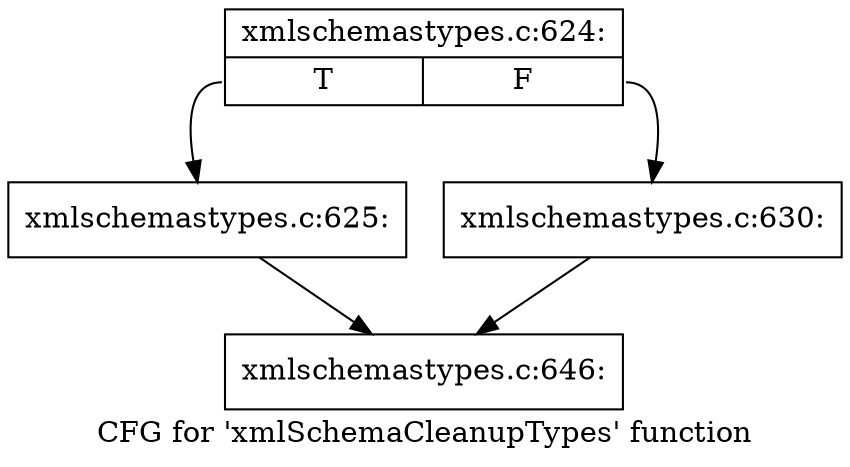 digraph "CFG for 'xmlSchemaCleanupTypes' function" {
	label="CFG for 'xmlSchemaCleanupTypes' function";

	Node0x55a2930 [shape=record,label="{xmlschemastypes.c:624:|{<s0>T|<s1>F}}"];
	Node0x55a2930:s0 -> Node0x55d7c50;
	Node0x55a2930:s1 -> Node0x55d7ca0;
	Node0x55d7c50 [shape=record,label="{xmlschemastypes.c:625:}"];
	Node0x55d7c50 -> Node0x55d7af0;
	Node0x55d7ca0 [shape=record,label="{xmlschemastypes.c:630:}"];
	Node0x55d7ca0 -> Node0x55d7af0;
	Node0x55d7af0 [shape=record,label="{xmlschemastypes.c:646:}"];
}
